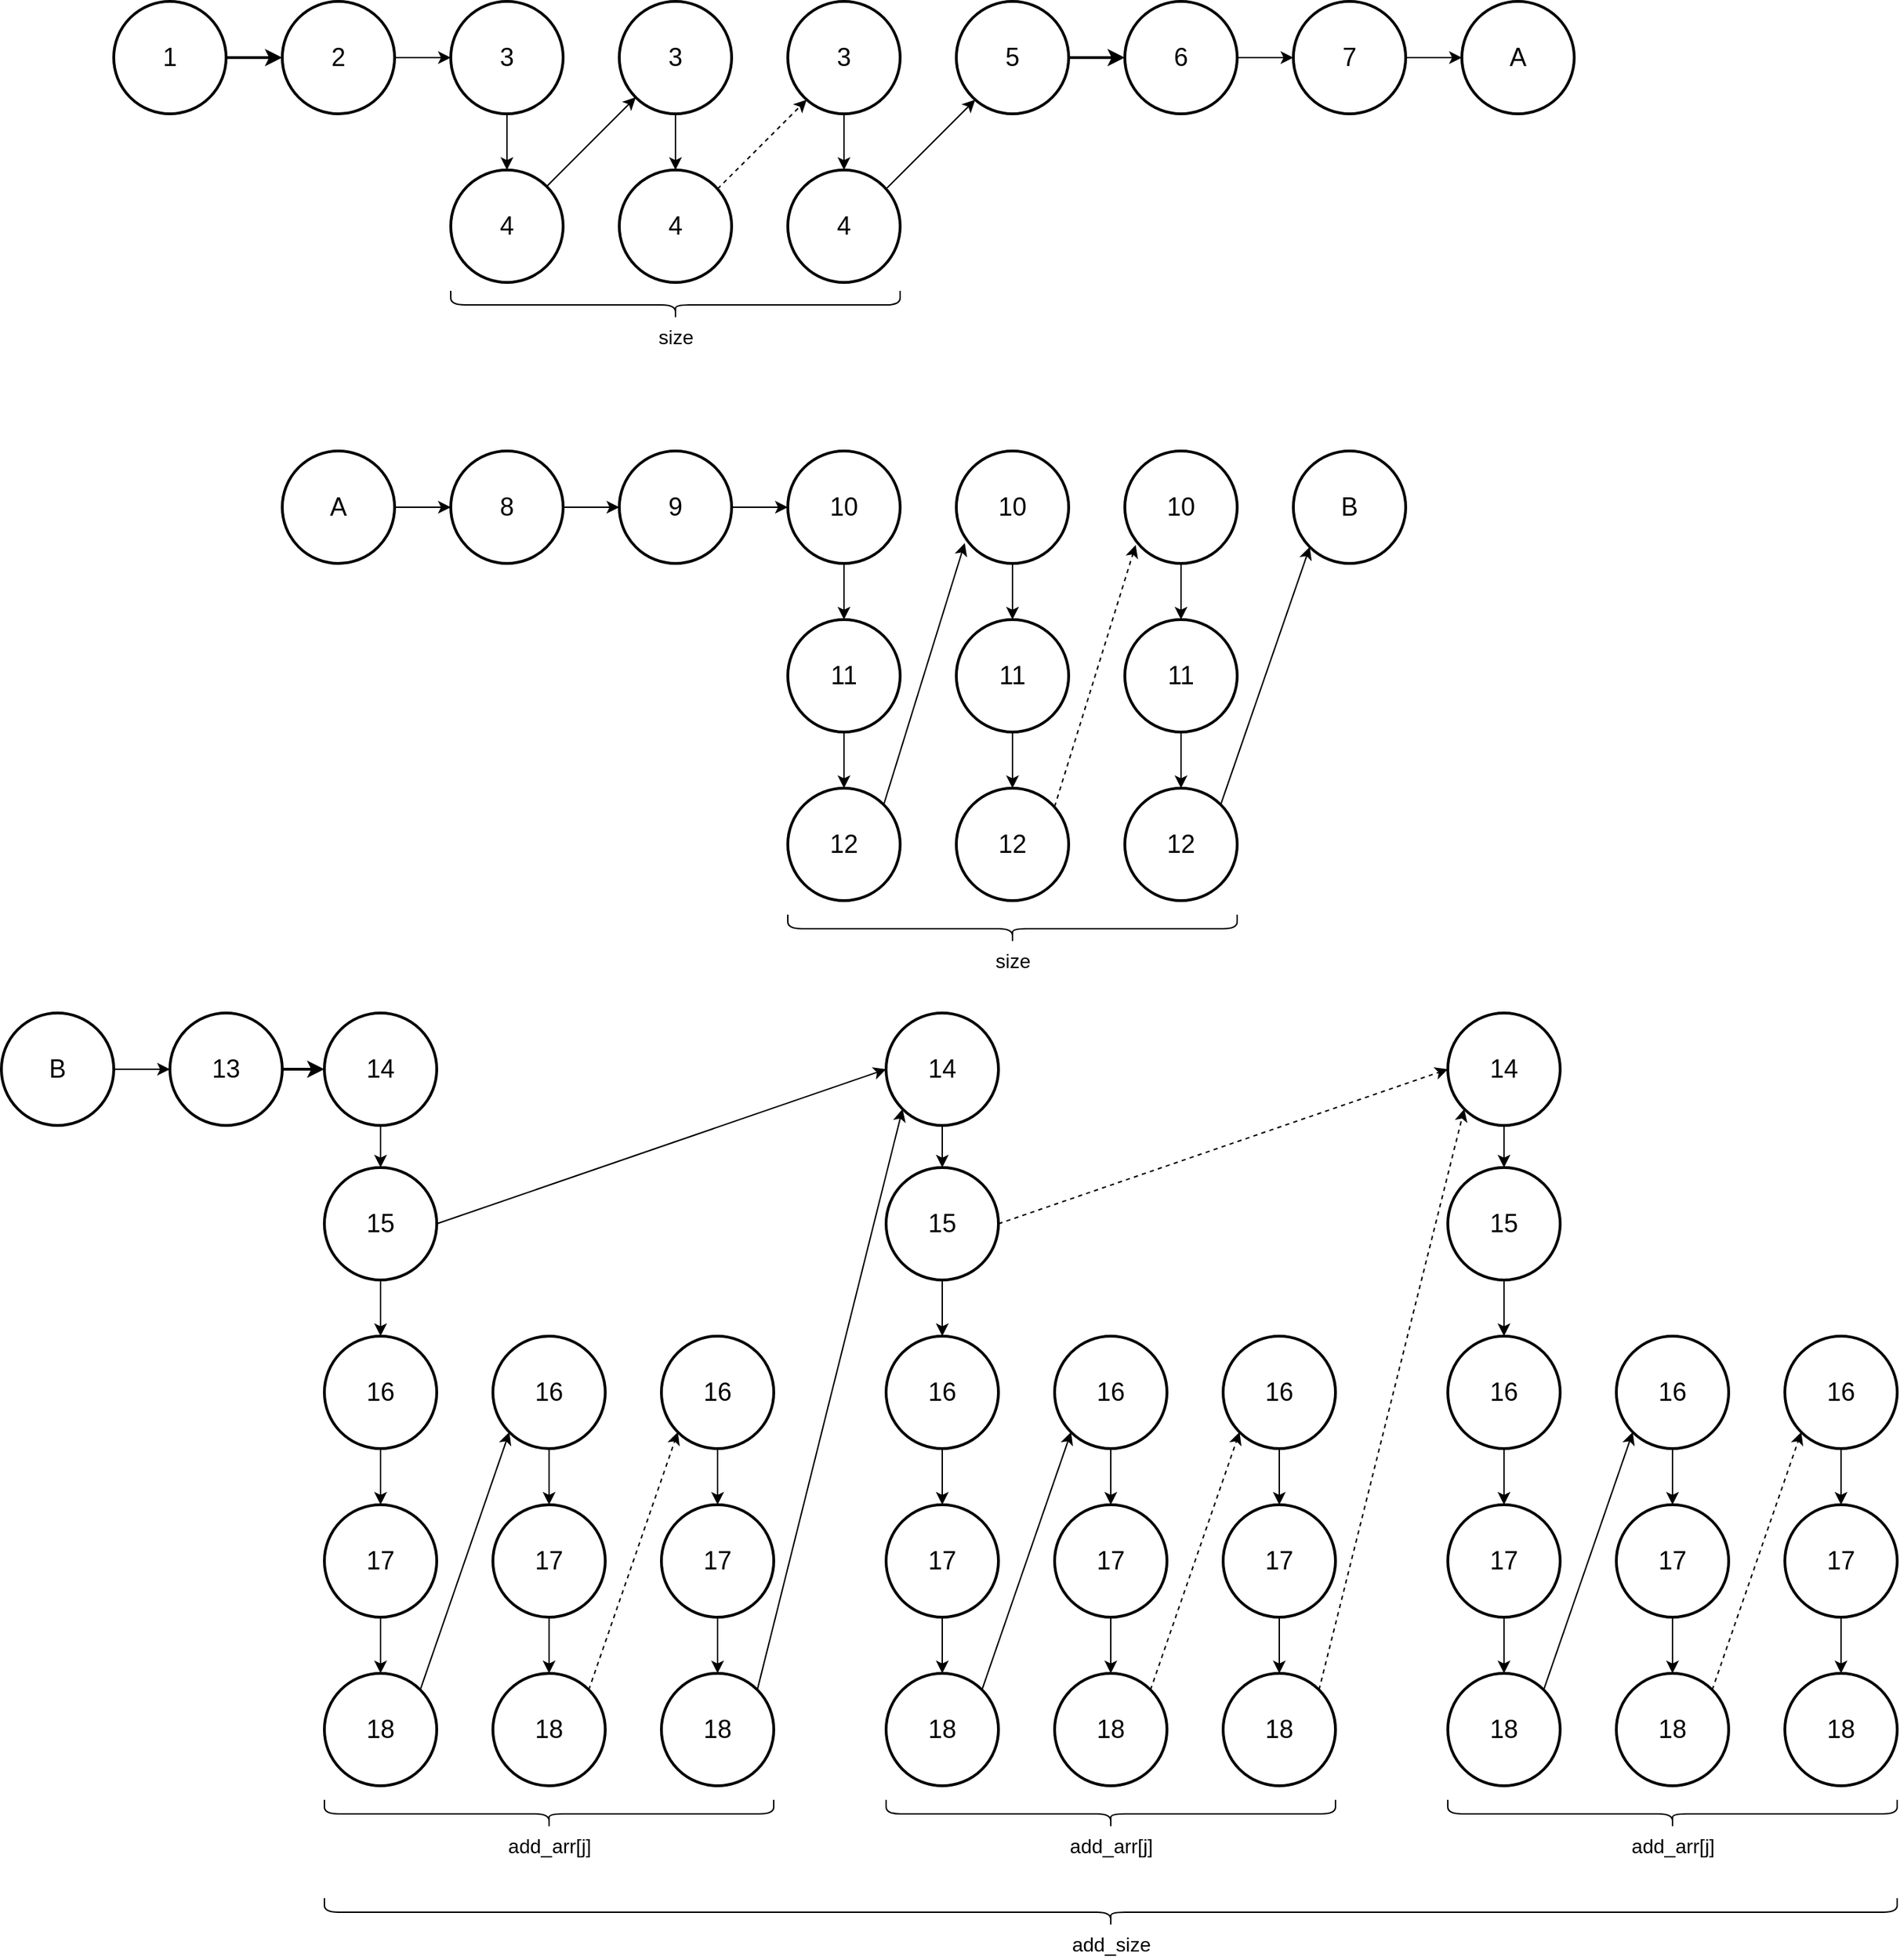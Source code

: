 <mxfile>
    <diagram id="pYo1bMra8O_2MQZDTVfN" name="Page-1">
        <mxGraphModel dx="1491" dy="740" grid="1" gridSize="10" guides="1" tooltips="1" connect="1" arrows="1" fold="1" page="1" pageScale="1" pageWidth="1654" pageHeight="2336" math="0" shadow="0">
            <root>
                <mxCell id="0"/>
                <mxCell id="1" parent="0"/>
                <mxCell id="2" style="edgeStyle=orthogonalEdgeStyle;rounded=0;orthogonalLoop=1;jettySize=auto;html=1;exitX=1;exitY=0.5;exitDx=0;exitDy=0;entryX=0;entryY=0.5;entryDx=0;entryDy=0;strokeWidth=2;" edge="1" parent="1" source="3" target="5">
                    <mxGeometry relative="1" as="geometry"/>
                </mxCell>
                <mxCell id="3" value="&lt;font style=&quot;font-size: 18px&quot;&gt;1&lt;/font&gt;" style="ellipse;whiteSpace=wrap;html=1;aspect=fixed;strokeWidth=2;" vertex="1" parent="1">
                    <mxGeometry x="232" y="340" width="80" height="80" as="geometry"/>
                </mxCell>
                <mxCell id="45" style="edgeStyle=orthogonalEdgeStyle;rounded=0;orthogonalLoop=1;jettySize=auto;html=1;exitX=1;exitY=0.5;exitDx=0;exitDy=0;entryX=0;entryY=0.5;entryDx=0;entryDy=0;" edge="1" parent="1" source="5" target="7">
                    <mxGeometry relative="1" as="geometry"/>
                </mxCell>
                <mxCell id="5" value="&lt;font style=&quot;font-size: 18px&quot;&gt;2&lt;/font&gt;" style="ellipse;whiteSpace=wrap;html=1;aspect=fixed;strokeWidth=2;" vertex="1" parent="1">
                    <mxGeometry x="352" y="340" width="80" height="80" as="geometry"/>
                </mxCell>
                <mxCell id="46" style="edgeStyle=orthogonalEdgeStyle;rounded=0;orthogonalLoop=1;jettySize=auto;html=1;exitX=0.5;exitY=1;exitDx=0;exitDy=0;entryX=0.5;entryY=0;entryDx=0;entryDy=0;" edge="1" parent="1" source="7" target="10">
                    <mxGeometry relative="1" as="geometry"/>
                </mxCell>
                <mxCell id="7" value="&lt;font style=&quot;font-size: 18px&quot;&gt;3&lt;/font&gt;" style="ellipse;whiteSpace=wrap;html=1;aspect=fixed;strokeWidth=2;" vertex="1" parent="1">
                    <mxGeometry x="472" y="340" width="80" height="80" as="geometry"/>
                </mxCell>
                <mxCell id="10" value="&lt;font style=&quot;font-size: 18px&quot;&gt;4&lt;/font&gt;" style="ellipse;whiteSpace=wrap;html=1;aspect=fixed;strokeWidth=2;" vertex="1" parent="1">
                    <mxGeometry x="472" y="460" width="80" height="80" as="geometry"/>
                </mxCell>
                <mxCell id="11" style="edgeStyle=orthogonalEdgeStyle;rounded=0;orthogonalLoop=1;jettySize=auto;html=1;exitX=1;exitY=0.5;exitDx=0;exitDy=0;entryX=0;entryY=0.5;entryDx=0;entryDy=0;strokeWidth=2;" edge="1" parent="1" source="12" target="14">
                    <mxGeometry relative="1" as="geometry"/>
                </mxCell>
                <mxCell id="12" value="&lt;font style=&quot;font-size: 18px&quot;&gt;5&lt;/font&gt;" style="ellipse;whiteSpace=wrap;html=1;aspect=fixed;strokeWidth=2;" vertex="1" parent="1">
                    <mxGeometry x="832" y="340" width="80" height="80" as="geometry"/>
                </mxCell>
                <mxCell id="58" style="edgeStyle=orthogonalEdgeStyle;rounded=0;orthogonalLoop=1;jettySize=auto;html=1;exitX=1;exitY=0.5;exitDx=0;exitDy=0;entryX=0;entryY=0.5;entryDx=0;entryDy=0;" edge="1" parent="1" source="14" target="16">
                    <mxGeometry relative="1" as="geometry"/>
                </mxCell>
                <mxCell id="14" value="&lt;font style=&quot;font-size: 18px&quot;&gt;6&lt;/font&gt;" style="ellipse;whiteSpace=wrap;html=1;aspect=fixed;strokeWidth=2;" vertex="1" parent="1">
                    <mxGeometry x="952" y="340" width="80" height="80" as="geometry"/>
                </mxCell>
                <mxCell id="60" style="edgeStyle=orthogonalEdgeStyle;rounded=0;orthogonalLoop=1;jettySize=auto;html=1;exitX=1;exitY=0.5;exitDx=0;exitDy=0;entryX=0;entryY=0.5;entryDx=0;entryDy=0;" edge="1" parent="1" source="16" target="55">
                    <mxGeometry relative="1" as="geometry"/>
                </mxCell>
                <mxCell id="16" value="&lt;font style=&quot;font-size: 18px&quot;&gt;7&lt;/font&gt;" style="ellipse;whiteSpace=wrap;html=1;aspect=fixed;strokeWidth=2;" vertex="1" parent="1">
                    <mxGeometry x="1072" y="340" width="80" height="80" as="geometry"/>
                </mxCell>
                <mxCell id="69" style="edgeStyle=orthogonalEdgeStyle;rounded=0;orthogonalLoop=1;jettySize=auto;html=1;exitX=1;exitY=0.5;exitDx=0;exitDy=0;entryX=0;entryY=0.5;entryDx=0;entryDy=0;" edge="1" parent="1" source="18" target="22">
                    <mxGeometry relative="1" as="geometry"/>
                </mxCell>
                <mxCell id="18" value="&lt;font style=&quot;font-size: 18px&quot;&gt;9&lt;/font&gt;" style="ellipse;whiteSpace=wrap;html=1;aspect=fixed;strokeWidth=2;" vertex="1" parent="1">
                    <mxGeometry x="592" y="660" width="80" height="80" as="geometry"/>
                </mxCell>
                <mxCell id="62" style="edgeStyle=orthogonalEdgeStyle;rounded=0;orthogonalLoop=1;jettySize=auto;html=1;exitX=1;exitY=0.5;exitDx=0;exitDy=0;entryX=0;entryY=0.5;entryDx=0;entryDy=0;" edge="1" parent="1" source="20" target="18">
                    <mxGeometry relative="1" as="geometry"/>
                </mxCell>
                <mxCell id="20" value="&lt;font style=&quot;font-size: 18px&quot;&gt;8&lt;/font&gt;" style="ellipse;whiteSpace=wrap;html=1;aspect=fixed;strokeWidth=2;" vertex="1" parent="1">
                    <mxGeometry x="472" y="660" width="80" height="80" as="geometry"/>
                </mxCell>
                <mxCell id="70" style="edgeStyle=orthogonalEdgeStyle;rounded=0;orthogonalLoop=1;jettySize=auto;html=1;exitX=0.5;exitY=1;exitDx=0;exitDy=0;entryX=0.5;entryY=0;entryDx=0;entryDy=0;" edge="1" parent="1" source="22" target="24">
                    <mxGeometry relative="1" as="geometry"/>
                </mxCell>
                <mxCell id="22" value="&lt;font style=&quot;font-size: 18px&quot;&gt;10&lt;/font&gt;" style="ellipse;whiteSpace=wrap;html=1;aspect=fixed;strokeWidth=2;" vertex="1" parent="1">
                    <mxGeometry x="712" y="660" width="80" height="80" as="geometry"/>
                </mxCell>
                <mxCell id="71" style="edgeStyle=orthogonalEdgeStyle;rounded=0;orthogonalLoop=1;jettySize=auto;html=1;exitX=0.5;exitY=1;exitDx=0;exitDy=0;entryX=0.5;entryY=0;entryDx=0;entryDy=0;" edge="1" parent="1" source="24" target="27">
                    <mxGeometry relative="1" as="geometry"/>
                </mxCell>
                <mxCell id="24" value="&lt;font style=&quot;font-size: 18px&quot;&gt;11&lt;/font&gt;" style="ellipse;whiteSpace=wrap;html=1;aspect=fixed;strokeWidth=2;" vertex="1" parent="1">
                    <mxGeometry x="712" y="780" width="80" height="80" as="geometry"/>
                </mxCell>
                <mxCell id="27" value="&lt;font style=&quot;font-size: 18px&quot;&gt;12&lt;/font&gt;" style="ellipse;whiteSpace=wrap;html=1;aspect=fixed;strokeWidth=2;" vertex="1" parent="1">
                    <mxGeometry x="712" y="900" width="80" height="80" as="geometry"/>
                </mxCell>
                <mxCell id="120" style="edgeStyle=orthogonalEdgeStyle;rounded=0;orthogonalLoop=1;jettySize=auto;html=1;exitX=0.5;exitY=1;exitDx=0;exitDy=0;entryX=0.5;entryY=0;entryDx=0;entryDy=0;" edge="1" parent="1" source="29" target="34">
                    <mxGeometry relative="1" as="geometry"/>
                </mxCell>
                <mxCell id="29" value="&lt;font style=&quot;font-size: 18px&quot;&gt;14&lt;/font&gt;" style="ellipse;whiteSpace=wrap;html=1;aspect=fixed;strokeWidth=2;" vertex="1" parent="1">
                    <mxGeometry x="382" y="1060" width="80" height="80" as="geometry"/>
                </mxCell>
                <mxCell id="30" style="edgeStyle=orthogonalEdgeStyle;rounded=0;orthogonalLoop=1;jettySize=auto;html=1;exitX=1;exitY=0.5;exitDx=0;exitDy=0;entryX=0;entryY=0.5;entryDx=0;entryDy=0;strokeWidth=2;" edge="1" parent="1" source="31" target="29">
                    <mxGeometry relative="1" as="geometry"/>
                </mxCell>
                <mxCell id="31" value="&lt;font style=&quot;font-size: 18px&quot;&gt;13&lt;/font&gt;" style="ellipse;whiteSpace=wrap;html=1;aspect=fixed;strokeWidth=2;" vertex="1" parent="1">
                    <mxGeometry x="272" y="1060" width="80" height="80" as="geometry"/>
                </mxCell>
                <mxCell id="121" style="edgeStyle=orthogonalEdgeStyle;rounded=0;orthogonalLoop=1;jettySize=auto;html=1;exitX=0.5;exitY=1;exitDx=0;exitDy=0;entryX=0.5;entryY=0;entryDx=0;entryDy=0;" edge="1" parent="1" source="34" target="91">
                    <mxGeometry relative="1" as="geometry"/>
                </mxCell>
                <mxCell id="34" value="&lt;font style=&quot;font-size: 18px&quot;&gt;15&lt;/font&gt;" style="ellipse;whiteSpace=wrap;html=1;aspect=fixed;strokeWidth=2;" vertex="1" parent="1">
                    <mxGeometry x="382" y="1170" width="80" height="80" as="geometry"/>
                </mxCell>
                <mxCell id="49" style="edgeStyle=orthogonalEdgeStyle;rounded=0;orthogonalLoop=1;jettySize=auto;html=1;exitX=0.5;exitY=1;exitDx=0;exitDy=0;entryX=0.5;entryY=0;entryDx=0;entryDy=0;" edge="1" parent="1" source="41" target="42">
                    <mxGeometry relative="1" as="geometry"/>
                </mxCell>
                <mxCell id="41" value="&lt;font style=&quot;font-size: 18px&quot;&gt;3&lt;/font&gt;" style="ellipse;whiteSpace=wrap;html=1;aspect=fixed;strokeWidth=2;" vertex="1" parent="1">
                    <mxGeometry x="592" y="340" width="80" height="80" as="geometry"/>
                </mxCell>
                <mxCell id="42" value="&lt;font style=&quot;font-size: 18px&quot;&gt;4&lt;/font&gt;" style="ellipse;whiteSpace=wrap;html=1;aspect=fixed;strokeWidth=2;" vertex="1" parent="1">
                    <mxGeometry x="592" y="460" width="80" height="80" as="geometry"/>
                </mxCell>
                <mxCell id="52" style="edgeStyle=orthogonalEdgeStyle;rounded=0;orthogonalLoop=1;jettySize=auto;html=1;exitX=0.5;exitY=1;exitDx=0;exitDy=0;entryX=0.5;entryY=0;entryDx=0;entryDy=0;" edge="1" parent="1" source="43" target="44">
                    <mxGeometry relative="1" as="geometry"/>
                </mxCell>
                <mxCell id="43" value="&lt;font style=&quot;font-size: 18px&quot;&gt;3&lt;/font&gt;" style="ellipse;whiteSpace=wrap;html=1;aspect=fixed;strokeWidth=2;" vertex="1" parent="1">
                    <mxGeometry x="712" y="340" width="80" height="80" as="geometry"/>
                </mxCell>
                <mxCell id="44" value="&lt;font style=&quot;font-size: 18px&quot;&gt;4&lt;/font&gt;" style="ellipse;whiteSpace=wrap;html=1;aspect=fixed;strokeWidth=2;" vertex="1" parent="1">
                    <mxGeometry x="712" y="460" width="80" height="80" as="geometry"/>
                </mxCell>
                <mxCell id="48" value="" style="endArrow=classic;html=1;exitX=1;exitY=0;exitDx=0;exitDy=0;entryX=0;entryY=1;entryDx=0;entryDy=0;" edge="1" parent="1" source="10" target="41">
                    <mxGeometry width="50" height="50" relative="1" as="geometry">
                        <mxPoint x="752" y="560" as="sourcePoint"/>
                        <mxPoint x="802" y="510" as="targetPoint"/>
                    </mxGeometry>
                </mxCell>
                <mxCell id="51" value="" style="endArrow=classic;html=1;exitX=1;exitY=0;exitDx=0;exitDy=0;entryX=0;entryY=1;entryDx=0;entryDy=0;dashed=1;" edge="1" parent="1">
                    <mxGeometry width="50" height="50" relative="1" as="geometry">
                        <mxPoint x="662.004" y="473.436" as="sourcePoint"/>
                        <mxPoint x="725.436" y="410.004" as="targetPoint"/>
                    </mxGeometry>
                </mxCell>
                <mxCell id="54" value="" style="endArrow=classic;html=1;exitX=1;exitY=0;exitDx=0;exitDy=0;entryX=0;entryY=1;entryDx=0;entryDy=0;" edge="1" parent="1">
                    <mxGeometry width="50" height="50" relative="1" as="geometry">
                        <mxPoint x="782.004" y="473.436" as="sourcePoint"/>
                        <mxPoint x="845.436" y="410.004" as="targetPoint"/>
                    </mxGeometry>
                </mxCell>
                <mxCell id="55" value="&lt;span style=&quot;font-size: 18px&quot;&gt;A&lt;/span&gt;" style="ellipse;whiteSpace=wrap;html=1;aspect=fixed;strokeWidth=2;" vertex="1" parent="1">
                    <mxGeometry x="1192" y="340" width="80" height="80" as="geometry"/>
                </mxCell>
                <mxCell id="61" style="edgeStyle=orthogonalEdgeStyle;rounded=0;orthogonalLoop=1;jettySize=auto;html=1;exitX=1;exitY=0.5;exitDx=0;exitDy=0;entryX=0;entryY=0.5;entryDx=0;entryDy=0;" edge="1" parent="1" source="57" target="20">
                    <mxGeometry relative="1" as="geometry"/>
                </mxCell>
                <mxCell id="57" value="&lt;span style=&quot;font-size: 18px&quot;&gt;A&lt;/span&gt;" style="ellipse;whiteSpace=wrap;html=1;aspect=fixed;strokeWidth=2;" vertex="1" parent="1">
                    <mxGeometry x="352" y="660" width="80" height="80" as="geometry"/>
                </mxCell>
                <mxCell id="72" style="edgeStyle=orthogonalEdgeStyle;rounded=0;orthogonalLoop=1;jettySize=auto;html=1;exitX=0.5;exitY=1;exitDx=0;exitDy=0;entryX=0.5;entryY=0;entryDx=0;entryDy=0;" edge="1" parent="1" source="63" target="64">
                    <mxGeometry relative="1" as="geometry"/>
                </mxCell>
                <mxCell id="63" value="&lt;font style=&quot;font-size: 18px&quot;&gt;10&lt;/font&gt;" style="ellipse;whiteSpace=wrap;html=1;aspect=fixed;strokeWidth=2;" vertex="1" parent="1">
                    <mxGeometry x="832" y="660" width="80" height="80" as="geometry"/>
                </mxCell>
                <mxCell id="73" style="edgeStyle=orthogonalEdgeStyle;rounded=0;orthogonalLoop=1;jettySize=auto;html=1;exitX=0.5;exitY=1;exitDx=0;exitDy=0;entryX=0.5;entryY=0;entryDx=0;entryDy=0;" edge="1" parent="1" source="64" target="65">
                    <mxGeometry relative="1" as="geometry"/>
                </mxCell>
                <mxCell id="64" value="&lt;font style=&quot;font-size: 18px&quot;&gt;11&lt;/font&gt;" style="ellipse;whiteSpace=wrap;html=1;aspect=fixed;strokeWidth=2;" vertex="1" parent="1">
                    <mxGeometry x="832" y="780" width="80" height="80" as="geometry"/>
                </mxCell>
                <mxCell id="65" value="&lt;font style=&quot;font-size: 18px&quot;&gt;12&lt;/font&gt;" style="ellipse;whiteSpace=wrap;html=1;aspect=fixed;strokeWidth=2;" vertex="1" parent="1">
                    <mxGeometry x="832" y="900" width="80" height="80" as="geometry"/>
                </mxCell>
                <mxCell id="74" style="edgeStyle=orthogonalEdgeStyle;rounded=0;orthogonalLoop=1;jettySize=auto;html=1;exitX=0.5;exitY=1;exitDx=0;exitDy=0;entryX=0.5;entryY=0;entryDx=0;entryDy=0;" edge="1" parent="1" source="66" target="67">
                    <mxGeometry relative="1" as="geometry"/>
                </mxCell>
                <mxCell id="66" value="&lt;font style=&quot;font-size: 18px&quot;&gt;10&lt;/font&gt;" style="ellipse;whiteSpace=wrap;html=1;aspect=fixed;strokeWidth=2;" vertex="1" parent="1">
                    <mxGeometry x="952" y="660" width="80" height="80" as="geometry"/>
                </mxCell>
                <mxCell id="75" style="edgeStyle=orthogonalEdgeStyle;rounded=0;orthogonalLoop=1;jettySize=auto;html=1;exitX=0.5;exitY=1;exitDx=0;exitDy=0;entryX=0.5;entryY=0;entryDx=0;entryDy=0;" edge="1" parent="1" source="67" target="68">
                    <mxGeometry relative="1" as="geometry"/>
                </mxCell>
                <mxCell id="67" value="&lt;font style=&quot;font-size: 18px&quot;&gt;11&lt;/font&gt;" style="ellipse;whiteSpace=wrap;html=1;aspect=fixed;strokeWidth=2;" vertex="1" parent="1">
                    <mxGeometry x="952" y="780" width="80" height="80" as="geometry"/>
                </mxCell>
                <mxCell id="68" value="&lt;font style=&quot;font-size: 18px&quot;&gt;12&lt;/font&gt;" style="ellipse;whiteSpace=wrap;html=1;aspect=fixed;strokeWidth=2;" vertex="1" parent="1">
                    <mxGeometry x="952" y="900" width="80" height="80" as="geometry"/>
                </mxCell>
                <mxCell id="77" value="" style="endArrow=classic;html=1;exitX=1;exitY=0;exitDx=0;exitDy=0;entryX=0.075;entryY=0.819;entryDx=0;entryDy=0;entryPerimeter=0;" edge="1" parent="1" source="27" target="63">
                    <mxGeometry width="50" height="50" relative="1" as="geometry">
                        <mxPoint x="752" y="803.43" as="sourcePoint"/>
                        <mxPoint x="815.431" y="739.999" as="targetPoint"/>
                    </mxGeometry>
                </mxCell>
                <mxCell id="78" value="" style="endArrow=classic;html=1;exitX=1;exitY=0;exitDx=0;exitDy=0;entryX=0.075;entryY=0.819;entryDx=0;entryDy=0;entryPerimeter=0;dashed=1;" edge="1" parent="1">
                    <mxGeometry width="50" height="50" relative="1" as="geometry">
                        <mxPoint x="902.004" y="913.096" as="sourcePoint"/>
                        <mxPoint x="959.72" y="726.9" as="targetPoint"/>
                    </mxGeometry>
                </mxCell>
                <mxCell id="79" value="&lt;span style=&quot;font-size: 18px&quot;&gt;B&lt;/span&gt;" style="ellipse;whiteSpace=wrap;html=1;aspect=fixed;strokeWidth=2;" vertex="1" parent="1">
                    <mxGeometry x="1072" y="660" width="80" height="80" as="geometry"/>
                </mxCell>
                <mxCell id="80" value="" style="endArrow=classic;html=1;exitX=1;exitY=0;exitDx=0;exitDy=0;entryX=0;entryY=1;entryDx=0;entryDy=0;" edge="1" parent="1" source="68" target="79">
                    <mxGeometry width="50" height="50" relative="1" as="geometry">
                        <mxPoint x="1084.284" y="1016.196" as="sourcePoint"/>
                        <mxPoint x="1142" y="830" as="targetPoint"/>
                    </mxGeometry>
                </mxCell>
                <mxCell id="82" style="edgeStyle=orthogonalEdgeStyle;rounded=0;orthogonalLoop=1;jettySize=auto;html=1;exitX=1;exitY=0.5;exitDx=0;exitDy=0;entryX=0;entryY=0.5;entryDx=0;entryDy=0;" edge="1" parent="1" source="81" target="31">
                    <mxGeometry relative="1" as="geometry"/>
                </mxCell>
                <mxCell id="81" value="&lt;span style=&quot;font-size: 18px&quot;&gt;B&lt;/span&gt;" style="ellipse;whiteSpace=wrap;html=1;aspect=fixed;strokeWidth=2;" vertex="1" parent="1">
                    <mxGeometry x="152" y="1060" width="80" height="80" as="geometry"/>
                </mxCell>
                <mxCell id="83" value="" style="shape=curlyBracket;whiteSpace=wrap;html=1;rounded=1;direction=north;" vertex="1" parent="1">
                    <mxGeometry x="472" y="546" width="320" height="20" as="geometry"/>
                </mxCell>
                <mxCell id="84" value="&lt;font style=&quot;font-size: 14px&quot;&gt;size&lt;/font&gt;" style="text;html=1;align=center;verticalAlign=middle;resizable=0;points=[];autosize=1;strokeColor=none;" vertex="1" parent="1">
                    <mxGeometry x="612" y="569" width="40" height="20" as="geometry"/>
                </mxCell>
                <mxCell id="89" value="" style="shape=curlyBracket;whiteSpace=wrap;html=1;rounded=1;direction=north;" vertex="1" parent="1">
                    <mxGeometry x="712" y="990" width="320" height="20" as="geometry"/>
                </mxCell>
                <mxCell id="90" value="&lt;font style=&quot;font-size: 14px&quot;&gt;size&lt;/font&gt;" style="text;html=1;align=center;verticalAlign=middle;resizable=0;points=[];autosize=1;strokeColor=none;" vertex="1" parent="1">
                    <mxGeometry x="852" y="1013" width="40" height="20" as="geometry"/>
                </mxCell>
                <mxCell id="94" style="edgeStyle=orthogonalEdgeStyle;rounded=0;orthogonalLoop=1;jettySize=auto;html=1;exitX=0.5;exitY=1;exitDx=0;exitDy=0;entryX=0.5;entryY=0;entryDx=0;entryDy=0;" edge="1" parent="1" source="91" target="92">
                    <mxGeometry relative="1" as="geometry"/>
                </mxCell>
                <mxCell id="91" value="&lt;font style=&quot;font-size: 18px&quot;&gt;16&lt;/font&gt;" style="ellipse;whiteSpace=wrap;html=1;aspect=fixed;strokeWidth=2;" vertex="1" parent="1">
                    <mxGeometry x="382" y="1290" width="80" height="80" as="geometry"/>
                </mxCell>
                <mxCell id="95" style="edgeStyle=orthogonalEdgeStyle;rounded=0;orthogonalLoop=1;jettySize=auto;html=1;exitX=0.5;exitY=1;exitDx=0;exitDy=0;entryX=0.5;entryY=0;entryDx=0;entryDy=0;" edge="1" parent="1" source="92" target="93">
                    <mxGeometry relative="1" as="geometry"/>
                </mxCell>
                <mxCell id="92" value="&lt;font style=&quot;font-size: 18px&quot;&gt;17&lt;/font&gt;" style="ellipse;whiteSpace=wrap;html=1;aspect=fixed;strokeWidth=2;" vertex="1" parent="1">
                    <mxGeometry x="382" y="1410" width="80" height="80" as="geometry"/>
                </mxCell>
                <mxCell id="93" value="&lt;font style=&quot;font-size: 18px&quot;&gt;18&lt;/font&gt;" style="ellipse;whiteSpace=wrap;html=1;aspect=fixed;strokeWidth=2;" vertex="1" parent="1">
                    <mxGeometry x="382" y="1530" width="80" height="80" as="geometry"/>
                </mxCell>
                <mxCell id="106" style="edgeStyle=orthogonalEdgeStyle;rounded=0;orthogonalLoop=1;jettySize=auto;html=1;exitX=0.5;exitY=1;exitDx=0;exitDy=0;entryX=0.5;entryY=0;entryDx=0;entryDy=0;" edge="1" parent="1" source="107" target="109">
                    <mxGeometry relative="1" as="geometry"/>
                </mxCell>
                <mxCell id="107" value="&lt;font style=&quot;font-size: 18px&quot;&gt;16&lt;/font&gt;" style="ellipse;whiteSpace=wrap;html=1;aspect=fixed;strokeWidth=2;" vertex="1" parent="1">
                    <mxGeometry x="502" y="1290" width="80" height="80" as="geometry"/>
                </mxCell>
                <mxCell id="108" style="edgeStyle=orthogonalEdgeStyle;rounded=0;orthogonalLoop=1;jettySize=auto;html=1;exitX=0.5;exitY=1;exitDx=0;exitDy=0;entryX=0.5;entryY=0;entryDx=0;entryDy=0;" edge="1" parent="1" source="109" target="110">
                    <mxGeometry relative="1" as="geometry"/>
                </mxCell>
                <mxCell id="109" value="&lt;font style=&quot;font-size: 18px&quot;&gt;17&lt;/font&gt;" style="ellipse;whiteSpace=wrap;html=1;aspect=fixed;strokeWidth=2;" vertex="1" parent="1">
                    <mxGeometry x="502" y="1410" width="80" height="80" as="geometry"/>
                </mxCell>
                <mxCell id="110" value="&lt;font style=&quot;font-size: 18px&quot;&gt;18&lt;/font&gt;" style="ellipse;whiteSpace=wrap;html=1;aspect=fixed;strokeWidth=2;" vertex="1" parent="1">
                    <mxGeometry x="502" y="1530" width="80" height="80" as="geometry"/>
                </mxCell>
                <mxCell id="111" style="edgeStyle=orthogonalEdgeStyle;rounded=0;orthogonalLoop=1;jettySize=auto;html=1;exitX=0.5;exitY=1;exitDx=0;exitDy=0;entryX=0.5;entryY=0;entryDx=0;entryDy=0;" edge="1" parent="1" source="112" target="114">
                    <mxGeometry relative="1" as="geometry"/>
                </mxCell>
                <mxCell id="112" value="&lt;font style=&quot;font-size: 18px&quot;&gt;16&lt;/font&gt;" style="ellipse;whiteSpace=wrap;html=1;aspect=fixed;strokeWidth=2;" vertex="1" parent="1">
                    <mxGeometry x="622" y="1290" width="80" height="80" as="geometry"/>
                </mxCell>
                <mxCell id="113" style="edgeStyle=orthogonalEdgeStyle;rounded=0;orthogonalLoop=1;jettySize=auto;html=1;exitX=0.5;exitY=1;exitDx=0;exitDy=0;entryX=0.5;entryY=0;entryDx=0;entryDy=0;" edge="1" parent="1" source="114" target="115">
                    <mxGeometry relative="1" as="geometry"/>
                </mxCell>
                <mxCell id="114" value="&lt;font style=&quot;font-size: 18px&quot;&gt;17&lt;/font&gt;" style="ellipse;whiteSpace=wrap;html=1;aspect=fixed;strokeWidth=2;" vertex="1" parent="1">
                    <mxGeometry x="622" y="1410" width="80" height="80" as="geometry"/>
                </mxCell>
                <mxCell id="115" value="&lt;font style=&quot;font-size: 18px&quot;&gt;18&lt;/font&gt;" style="ellipse;whiteSpace=wrap;html=1;aspect=fixed;strokeWidth=2;" vertex="1" parent="1">
                    <mxGeometry x="622" y="1530" width="80" height="80" as="geometry"/>
                </mxCell>
                <mxCell id="116" value="" style="endArrow=classic;html=1;exitX=1;exitY=0;exitDx=0;exitDy=0;entryX=0;entryY=1;entryDx=0;entryDy=0;" edge="1" parent="1" source="93" target="107">
                    <mxGeometry width="50" height="50" relative="1" as="geometry">
                        <mxPoint x="292.004" y="1636.196" as="sourcePoint"/>
                        <mxPoint x="349.72" y="1450" as="targetPoint"/>
                    </mxGeometry>
                </mxCell>
                <mxCell id="117" value="" style="endArrow=classic;html=1;exitX=1;exitY=0;exitDx=0;exitDy=0;entryX=0;entryY=1;entryDx=0;entryDy=0;dashed=1;" edge="1" parent="1" source="110" target="112">
                    <mxGeometry width="50" height="50" relative="1" as="geometry">
                        <mxPoint x="582.004" y="1541.716" as="sourcePoint"/>
                        <mxPoint x="642" y="1370" as="targetPoint"/>
                    </mxGeometry>
                </mxCell>
                <mxCell id="118" value="" style="shape=curlyBracket;whiteSpace=wrap;html=1;rounded=1;direction=north;" vertex="1" parent="1">
                    <mxGeometry x="382" y="1620" width="320" height="20" as="geometry"/>
                </mxCell>
                <mxCell id="119" value="&lt;font style=&quot;font-size: 14px&quot;&gt;add_arr[j]&lt;/font&gt;" style="text;html=1;align=center;verticalAlign=middle;resizable=0;points=[];autosize=1;strokeColor=none;" vertex="1" parent="1">
                    <mxGeometry x="507" y="1643" width="70" height="20" as="geometry"/>
                </mxCell>
                <mxCell id="124" style="edgeStyle=orthogonalEdgeStyle;rounded=0;orthogonalLoop=1;jettySize=auto;html=1;exitX=0.5;exitY=1;exitDx=0;exitDy=0;entryX=0.5;entryY=0;entryDx=0;entryDy=0;" edge="1" parent="1" source="125" target="127">
                    <mxGeometry relative="1" as="geometry"/>
                </mxCell>
                <mxCell id="125" value="&lt;font style=&quot;font-size: 18px&quot;&gt;14&lt;/font&gt;" style="ellipse;whiteSpace=wrap;html=1;aspect=fixed;strokeWidth=2;" vertex="1" parent="1">
                    <mxGeometry x="782" y="1060" width="80" height="80" as="geometry"/>
                </mxCell>
                <mxCell id="126" style="edgeStyle=orthogonalEdgeStyle;rounded=0;orthogonalLoop=1;jettySize=auto;html=1;exitX=0.5;exitY=1;exitDx=0;exitDy=0;entryX=0.5;entryY=0;entryDx=0;entryDy=0;" edge="1" parent="1" source="127" target="129">
                    <mxGeometry relative="1" as="geometry"/>
                </mxCell>
                <mxCell id="127" value="&lt;font style=&quot;font-size: 18px&quot;&gt;15&lt;/font&gt;" style="ellipse;whiteSpace=wrap;html=1;aspect=fixed;strokeWidth=2;" vertex="1" parent="1">
                    <mxGeometry x="782" y="1170" width="80" height="80" as="geometry"/>
                </mxCell>
                <mxCell id="128" style="edgeStyle=orthogonalEdgeStyle;rounded=0;orthogonalLoop=1;jettySize=auto;html=1;exitX=0.5;exitY=1;exitDx=0;exitDy=0;entryX=0.5;entryY=0;entryDx=0;entryDy=0;" edge="1" parent="1" source="129" target="131">
                    <mxGeometry relative="1" as="geometry"/>
                </mxCell>
                <mxCell id="129" value="&lt;font style=&quot;font-size: 18px&quot;&gt;16&lt;/font&gt;" style="ellipse;whiteSpace=wrap;html=1;aspect=fixed;strokeWidth=2;" vertex="1" parent="1">
                    <mxGeometry x="782" y="1290" width="80" height="80" as="geometry"/>
                </mxCell>
                <mxCell id="130" style="edgeStyle=orthogonalEdgeStyle;rounded=0;orthogonalLoop=1;jettySize=auto;html=1;exitX=0.5;exitY=1;exitDx=0;exitDy=0;entryX=0.5;entryY=0;entryDx=0;entryDy=0;" edge="1" parent="1" source="131" target="132">
                    <mxGeometry relative="1" as="geometry"/>
                </mxCell>
                <mxCell id="131" value="&lt;font style=&quot;font-size: 18px&quot;&gt;17&lt;/font&gt;" style="ellipse;whiteSpace=wrap;html=1;aspect=fixed;strokeWidth=2;" vertex="1" parent="1">
                    <mxGeometry x="782" y="1410" width="80" height="80" as="geometry"/>
                </mxCell>
                <mxCell id="132" value="&lt;font style=&quot;font-size: 18px&quot;&gt;18&lt;/font&gt;" style="ellipse;whiteSpace=wrap;html=1;aspect=fixed;strokeWidth=2;" vertex="1" parent="1">
                    <mxGeometry x="782" y="1530" width="80" height="80" as="geometry"/>
                </mxCell>
                <mxCell id="133" style="edgeStyle=orthogonalEdgeStyle;rounded=0;orthogonalLoop=1;jettySize=auto;html=1;exitX=0.5;exitY=1;exitDx=0;exitDy=0;entryX=0.5;entryY=0;entryDx=0;entryDy=0;" edge="1" parent="1" source="134" target="136">
                    <mxGeometry relative="1" as="geometry"/>
                </mxCell>
                <mxCell id="134" value="&lt;font style=&quot;font-size: 18px&quot;&gt;16&lt;/font&gt;" style="ellipse;whiteSpace=wrap;html=1;aspect=fixed;strokeWidth=2;" vertex="1" parent="1">
                    <mxGeometry x="902" y="1290" width="80" height="80" as="geometry"/>
                </mxCell>
                <mxCell id="135" style="edgeStyle=orthogonalEdgeStyle;rounded=0;orthogonalLoop=1;jettySize=auto;html=1;exitX=0.5;exitY=1;exitDx=0;exitDy=0;entryX=0.5;entryY=0;entryDx=0;entryDy=0;" edge="1" parent="1" source="136" target="137">
                    <mxGeometry relative="1" as="geometry"/>
                </mxCell>
                <mxCell id="136" value="&lt;font style=&quot;font-size: 18px&quot;&gt;17&lt;/font&gt;" style="ellipse;whiteSpace=wrap;html=1;aspect=fixed;strokeWidth=2;" vertex="1" parent="1">
                    <mxGeometry x="902" y="1410" width="80" height="80" as="geometry"/>
                </mxCell>
                <mxCell id="137" value="&lt;font style=&quot;font-size: 18px&quot;&gt;18&lt;/font&gt;" style="ellipse;whiteSpace=wrap;html=1;aspect=fixed;strokeWidth=2;" vertex="1" parent="1">
                    <mxGeometry x="902" y="1530" width="80" height="80" as="geometry"/>
                </mxCell>
                <mxCell id="138" style="edgeStyle=orthogonalEdgeStyle;rounded=0;orthogonalLoop=1;jettySize=auto;html=1;exitX=0.5;exitY=1;exitDx=0;exitDy=0;entryX=0.5;entryY=0;entryDx=0;entryDy=0;" edge="1" parent="1" source="139" target="141">
                    <mxGeometry relative="1" as="geometry"/>
                </mxCell>
                <mxCell id="139" value="&lt;font style=&quot;font-size: 18px&quot;&gt;16&lt;/font&gt;" style="ellipse;whiteSpace=wrap;html=1;aspect=fixed;strokeWidth=2;" vertex="1" parent="1">
                    <mxGeometry x="1022" y="1290" width="80" height="80" as="geometry"/>
                </mxCell>
                <mxCell id="140" style="edgeStyle=orthogonalEdgeStyle;rounded=0;orthogonalLoop=1;jettySize=auto;html=1;exitX=0.5;exitY=1;exitDx=0;exitDy=0;entryX=0.5;entryY=0;entryDx=0;entryDy=0;" edge="1" parent="1" source="141" target="142">
                    <mxGeometry relative="1" as="geometry"/>
                </mxCell>
                <mxCell id="141" value="&lt;font style=&quot;font-size: 18px&quot;&gt;17&lt;/font&gt;" style="ellipse;whiteSpace=wrap;html=1;aspect=fixed;strokeWidth=2;" vertex="1" parent="1">
                    <mxGeometry x="1022" y="1410" width="80" height="80" as="geometry"/>
                </mxCell>
                <mxCell id="142" value="&lt;font style=&quot;font-size: 18px&quot;&gt;18&lt;/font&gt;" style="ellipse;whiteSpace=wrap;html=1;aspect=fixed;strokeWidth=2;" vertex="1" parent="1">
                    <mxGeometry x="1022" y="1530" width="80" height="80" as="geometry"/>
                </mxCell>
                <mxCell id="143" value="" style="endArrow=classic;html=1;exitX=1;exitY=0;exitDx=0;exitDy=0;entryX=0;entryY=1;entryDx=0;entryDy=0;" edge="1" parent="1" source="132" target="134">
                    <mxGeometry width="50" height="50" relative="1" as="geometry">
                        <mxPoint x="692.004" y="1636.196" as="sourcePoint"/>
                        <mxPoint x="749.72" y="1450" as="targetPoint"/>
                    </mxGeometry>
                </mxCell>
                <mxCell id="144" value="" style="endArrow=classic;html=1;exitX=1;exitY=0;exitDx=0;exitDy=0;entryX=0;entryY=1;entryDx=0;entryDy=0;dashed=1;" edge="1" parent="1" source="137" target="139">
                    <mxGeometry width="50" height="50" relative="1" as="geometry">
                        <mxPoint x="982.004" y="1541.716" as="sourcePoint"/>
                        <mxPoint x="1042" y="1370" as="targetPoint"/>
                    </mxGeometry>
                </mxCell>
                <mxCell id="145" value="" style="shape=curlyBracket;whiteSpace=wrap;html=1;rounded=1;direction=north;" vertex="1" parent="1">
                    <mxGeometry x="782" y="1620" width="320" height="20" as="geometry"/>
                </mxCell>
                <mxCell id="146" value="&lt;font style=&quot;font-size: 14px&quot;&gt;add_arr[j]&lt;/font&gt;" style="text;html=1;align=center;verticalAlign=middle;resizable=0;points=[];autosize=1;strokeColor=none;" vertex="1" parent="1">
                    <mxGeometry x="907" y="1643" width="70" height="20" as="geometry"/>
                </mxCell>
                <mxCell id="150" value="" style="endArrow=classic;html=1;exitX=1;exitY=0;exitDx=0;exitDy=0;entryX=0;entryY=1;entryDx=0;entryDy=0;" edge="1" parent="1" source="115" target="125">
                    <mxGeometry width="50" height="50" relative="1" as="geometry">
                        <mxPoint x="722" y="1530" as="sourcePoint"/>
                        <mxPoint x="773.716" y="1088.284" as="targetPoint"/>
                    </mxGeometry>
                </mxCell>
                <mxCell id="151" style="edgeStyle=orthogonalEdgeStyle;rounded=0;orthogonalLoop=1;jettySize=auto;html=1;exitX=0.5;exitY=1;exitDx=0;exitDy=0;entryX=0.5;entryY=0;entryDx=0;entryDy=0;" edge="1" parent="1" source="152" target="154">
                    <mxGeometry relative="1" as="geometry"/>
                </mxCell>
                <mxCell id="152" value="&lt;font style=&quot;font-size: 18px&quot;&gt;14&lt;/font&gt;" style="ellipse;whiteSpace=wrap;html=1;aspect=fixed;strokeWidth=2;" vertex="1" parent="1">
                    <mxGeometry x="1182" y="1060" width="80" height="80" as="geometry"/>
                </mxCell>
                <mxCell id="153" style="edgeStyle=orthogonalEdgeStyle;rounded=0;orthogonalLoop=1;jettySize=auto;html=1;exitX=0.5;exitY=1;exitDx=0;exitDy=0;entryX=0.5;entryY=0;entryDx=0;entryDy=0;" edge="1" parent="1" source="154" target="156">
                    <mxGeometry relative="1" as="geometry"/>
                </mxCell>
                <mxCell id="154" value="&lt;font style=&quot;font-size: 18px&quot;&gt;15&lt;/font&gt;" style="ellipse;whiteSpace=wrap;html=1;aspect=fixed;strokeWidth=2;" vertex="1" parent="1">
                    <mxGeometry x="1182" y="1170" width="80" height="80" as="geometry"/>
                </mxCell>
                <mxCell id="155" style="edgeStyle=orthogonalEdgeStyle;rounded=0;orthogonalLoop=1;jettySize=auto;html=1;exitX=0.5;exitY=1;exitDx=0;exitDy=0;entryX=0.5;entryY=0;entryDx=0;entryDy=0;" edge="1" parent="1" source="156" target="158">
                    <mxGeometry relative="1" as="geometry"/>
                </mxCell>
                <mxCell id="156" value="&lt;font style=&quot;font-size: 18px&quot;&gt;16&lt;/font&gt;" style="ellipse;whiteSpace=wrap;html=1;aspect=fixed;strokeWidth=2;" vertex="1" parent="1">
                    <mxGeometry x="1182" y="1290" width="80" height="80" as="geometry"/>
                </mxCell>
                <mxCell id="157" style="edgeStyle=orthogonalEdgeStyle;rounded=0;orthogonalLoop=1;jettySize=auto;html=1;exitX=0.5;exitY=1;exitDx=0;exitDy=0;entryX=0.5;entryY=0;entryDx=0;entryDy=0;" edge="1" parent="1" source="158" target="159">
                    <mxGeometry relative="1" as="geometry"/>
                </mxCell>
                <mxCell id="158" value="&lt;font style=&quot;font-size: 18px&quot;&gt;17&lt;/font&gt;" style="ellipse;whiteSpace=wrap;html=1;aspect=fixed;strokeWidth=2;" vertex="1" parent="1">
                    <mxGeometry x="1182" y="1410" width="80" height="80" as="geometry"/>
                </mxCell>
                <mxCell id="159" value="&lt;font style=&quot;font-size: 18px&quot;&gt;18&lt;/font&gt;" style="ellipse;whiteSpace=wrap;html=1;aspect=fixed;strokeWidth=2;" vertex="1" parent="1">
                    <mxGeometry x="1182" y="1530" width="80" height="80" as="geometry"/>
                </mxCell>
                <mxCell id="160" style="edgeStyle=orthogonalEdgeStyle;rounded=0;orthogonalLoop=1;jettySize=auto;html=1;exitX=0.5;exitY=1;exitDx=0;exitDy=0;entryX=0.5;entryY=0;entryDx=0;entryDy=0;" edge="1" parent="1" source="161" target="163">
                    <mxGeometry relative="1" as="geometry"/>
                </mxCell>
                <mxCell id="161" value="&lt;font style=&quot;font-size: 18px&quot;&gt;16&lt;/font&gt;" style="ellipse;whiteSpace=wrap;html=1;aspect=fixed;strokeWidth=2;" vertex="1" parent="1">
                    <mxGeometry x="1302" y="1290" width="80" height="80" as="geometry"/>
                </mxCell>
                <mxCell id="162" style="edgeStyle=orthogonalEdgeStyle;rounded=0;orthogonalLoop=1;jettySize=auto;html=1;exitX=0.5;exitY=1;exitDx=0;exitDy=0;entryX=0.5;entryY=0;entryDx=0;entryDy=0;" edge="1" parent="1" source="163" target="164">
                    <mxGeometry relative="1" as="geometry"/>
                </mxCell>
                <mxCell id="163" value="&lt;font style=&quot;font-size: 18px&quot;&gt;17&lt;/font&gt;" style="ellipse;whiteSpace=wrap;html=1;aspect=fixed;strokeWidth=2;" vertex="1" parent="1">
                    <mxGeometry x="1302" y="1410" width="80" height="80" as="geometry"/>
                </mxCell>
                <mxCell id="164" value="&lt;font style=&quot;font-size: 18px&quot;&gt;18&lt;/font&gt;" style="ellipse;whiteSpace=wrap;html=1;aspect=fixed;strokeWidth=2;" vertex="1" parent="1">
                    <mxGeometry x="1302" y="1530" width="80" height="80" as="geometry"/>
                </mxCell>
                <mxCell id="165" style="edgeStyle=orthogonalEdgeStyle;rounded=0;orthogonalLoop=1;jettySize=auto;html=1;exitX=0.5;exitY=1;exitDx=0;exitDy=0;entryX=0.5;entryY=0;entryDx=0;entryDy=0;" edge="1" parent="1" source="166" target="168">
                    <mxGeometry relative="1" as="geometry"/>
                </mxCell>
                <mxCell id="166" value="&lt;font style=&quot;font-size: 18px&quot;&gt;16&lt;/font&gt;" style="ellipse;whiteSpace=wrap;html=1;aspect=fixed;strokeWidth=2;" vertex="1" parent="1">
                    <mxGeometry x="1422" y="1290" width="80" height="80" as="geometry"/>
                </mxCell>
                <mxCell id="167" style="edgeStyle=orthogonalEdgeStyle;rounded=0;orthogonalLoop=1;jettySize=auto;html=1;exitX=0.5;exitY=1;exitDx=0;exitDy=0;entryX=0.5;entryY=0;entryDx=0;entryDy=0;" edge="1" parent="1" source="168" target="169">
                    <mxGeometry relative="1" as="geometry"/>
                </mxCell>
                <mxCell id="168" value="&lt;font style=&quot;font-size: 18px&quot;&gt;17&lt;/font&gt;" style="ellipse;whiteSpace=wrap;html=1;aspect=fixed;strokeWidth=2;" vertex="1" parent="1">
                    <mxGeometry x="1422" y="1410" width="80" height="80" as="geometry"/>
                </mxCell>
                <mxCell id="169" value="&lt;font style=&quot;font-size: 18px&quot;&gt;18&lt;/font&gt;" style="ellipse;whiteSpace=wrap;html=1;aspect=fixed;strokeWidth=2;" vertex="1" parent="1">
                    <mxGeometry x="1422" y="1530" width="80" height="80" as="geometry"/>
                </mxCell>
                <mxCell id="170" value="" style="endArrow=classic;html=1;exitX=1;exitY=0;exitDx=0;exitDy=0;entryX=0;entryY=1;entryDx=0;entryDy=0;" edge="1" parent="1" source="159" target="161">
                    <mxGeometry width="50" height="50" relative="1" as="geometry">
                        <mxPoint x="1092.004" y="1636.196" as="sourcePoint"/>
                        <mxPoint x="1149.72" y="1450" as="targetPoint"/>
                    </mxGeometry>
                </mxCell>
                <mxCell id="171" value="" style="endArrow=classic;html=1;exitX=1;exitY=0;exitDx=0;exitDy=0;entryX=0;entryY=1;entryDx=0;entryDy=0;dashed=1;" edge="1" parent="1" source="164" target="166">
                    <mxGeometry width="50" height="50" relative="1" as="geometry">
                        <mxPoint x="1382.004" y="1541.716" as="sourcePoint"/>
                        <mxPoint x="1442" y="1370" as="targetPoint"/>
                    </mxGeometry>
                </mxCell>
                <mxCell id="172" value="" style="endArrow=classic;html=1;exitX=1;exitY=0;exitDx=0;exitDy=0;entryX=0;entryY=1;entryDx=0;entryDy=0;dashed=1;" edge="1" parent="1" source="142" target="152">
                    <mxGeometry width="50" height="50" relative="1" as="geometry">
                        <mxPoint x="1062.004" y="1529.996" as="sourcePoint"/>
                        <mxPoint x="1165.436" y="1116.564" as="targetPoint"/>
                    </mxGeometry>
                </mxCell>
                <mxCell id="173" value="" style="shape=curlyBracket;whiteSpace=wrap;html=1;rounded=1;direction=north;" vertex="1" parent="1">
                    <mxGeometry x="1182" y="1620" width="320" height="20" as="geometry"/>
                </mxCell>
                <mxCell id="174" value="&lt;font style=&quot;font-size: 14px&quot;&gt;add_arr[j]&lt;/font&gt;" style="text;html=1;align=center;verticalAlign=middle;resizable=0;points=[];autosize=1;strokeColor=none;" vertex="1" parent="1">
                    <mxGeometry x="1307" y="1643" width="70" height="20" as="geometry"/>
                </mxCell>
                <mxCell id="175" value="" style="endArrow=classic;html=1;exitX=1;exitY=0.5;exitDx=0;exitDy=0;entryX=0;entryY=0.5;entryDx=0;entryDy=0;" edge="1" parent="1" source="34" target="125">
                    <mxGeometry width="50" height="50" relative="1" as="geometry">
                        <mxPoint x="582.004" y="1393.436" as="sourcePoint"/>
                        <mxPoint x="685.436" y="980.004" as="targetPoint"/>
                    </mxGeometry>
                </mxCell>
                <mxCell id="176" value="" style="endArrow=classic;html=1;exitX=1;exitY=0.5;exitDx=0;exitDy=0;entryX=0;entryY=0.5;entryDx=0;entryDy=0;dashed=1;" edge="1" parent="1" source="127" target="152">
                    <mxGeometry width="50" height="50" relative="1" as="geometry">
                        <mxPoint x="852" y="1140" as="sourcePoint"/>
                        <mxPoint x="1172" y="1030" as="targetPoint"/>
                    </mxGeometry>
                </mxCell>
                <mxCell id="177" value="" style="shape=curlyBracket;whiteSpace=wrap;html=1;rounded=1;direction=north;" vertex="1" parent="1">
                    <mxGeometry x="382" y="1690" width="1120" height="20" as="geometry"/>
                </mxCell>
                <mxCell id="178" value="&lt;font style=&quot;font-size: 14px&quot;&gt;add_size&lt;/font&gt;" style="text;html=1;align=center;verticalAlign=middle;resizable=0;points=[];autosize=1;strokeColor=none;" vertex="1" parent="1">
                    <mxGeometry x="907" y="1713" width="70" height="20" as="geometry"/>
                </mxCell>
            </root>
        </mxGraphModel>
    </diagram>
</mxfile>